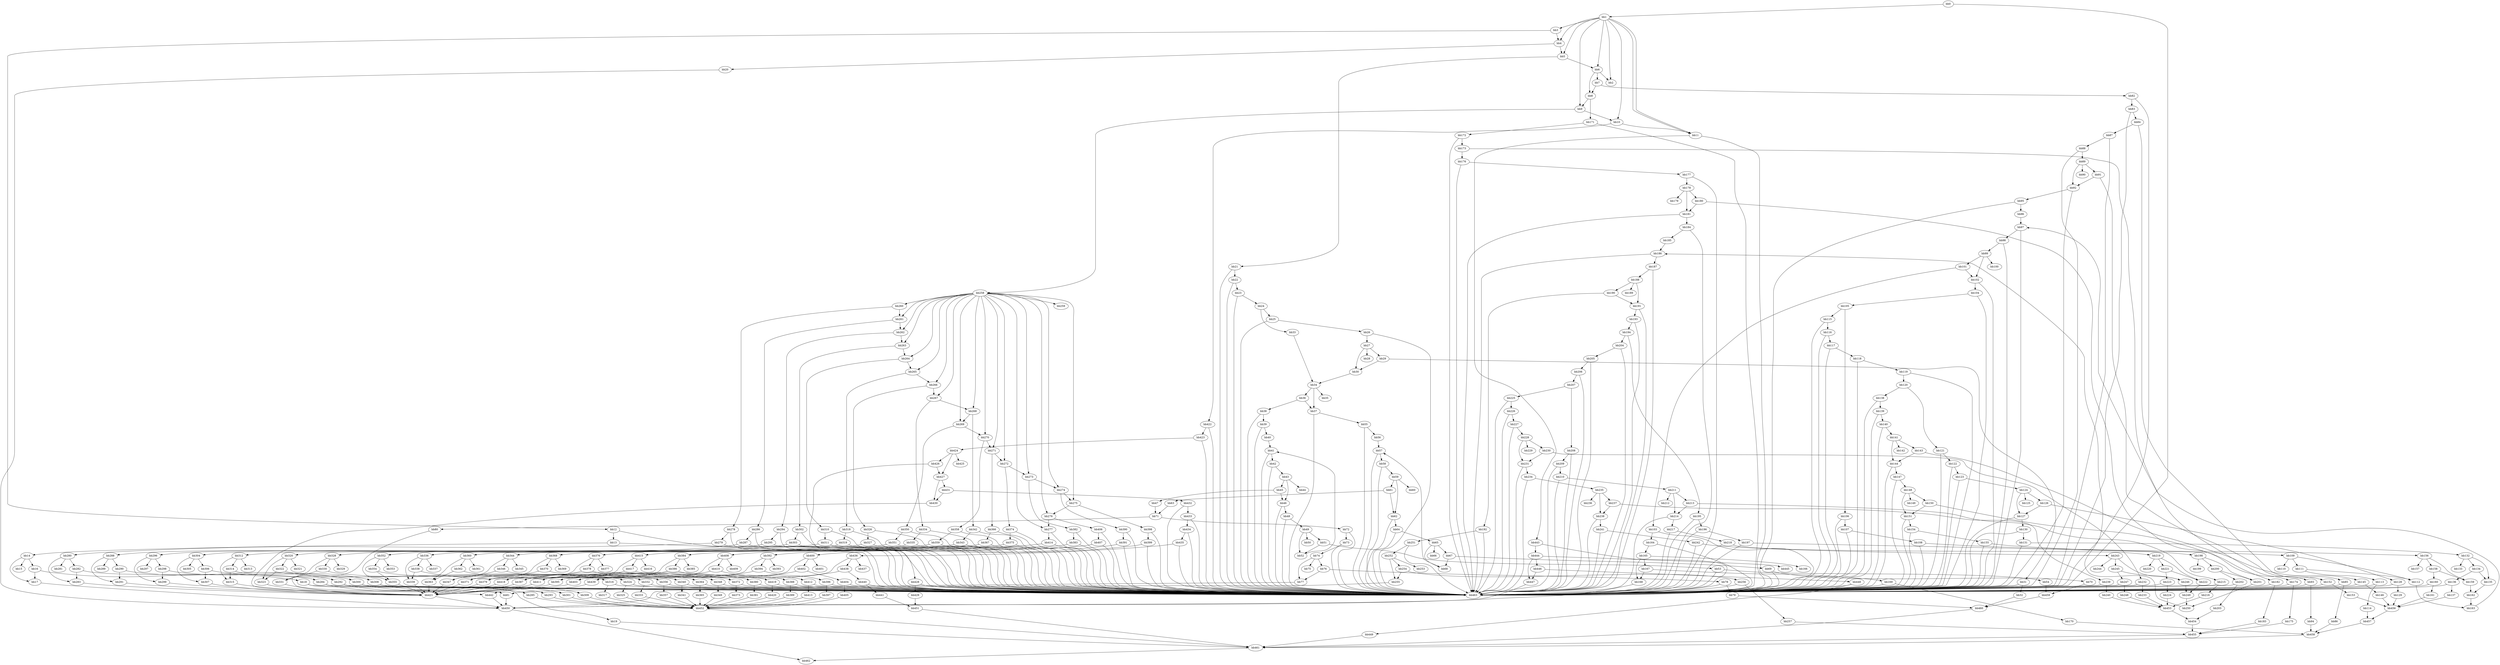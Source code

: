 digraph {
    0 [ label = "bb0\l" ]
    1 [ label = "bb1\l" ]
    2 [ label = "bb2\l" ]
    3 [ label = "bb3\l" ]
    4 [ label = "bb4\l" ]
    5 [ label = "bb5\l" ]
    6 [ label = "bb6\l" ]
    7 [ label = "bb7\l" ]
    8 [ label = "bb8\l" ]
    9 [ label = "bb9\l" ]
    10 [ label = "bb10\l" ]
    11 [ label = "bb11\l" ]
    12 [ label = "bb12\l" ]
    13 [ label = "bb13\l" ]
    14 [ label = "bb14\l" ]
    15 [ label = "bb15\l" ]
    16 [ label = "bb16\l" ]
    17 [ label = "bb17\l" ]
    18 [ label = "bb18\l" ]
    19 [ label = "bb19\l" ]
    20 [ label = "bb20\l" ]
    21 [ label = "bb21\l" ]
    22 [ label = "bb22\l" ]
    23 [ label = "bb23\l" ]
    24 [ label = "bb24\l" ]
    25 [ label = "bb25\l" ]
    26 [ label = "bb26\l" ]
    27 [ label = "bb27\l" ]
    28 [ label = "bb28\l" ]
    29 [ label = "bb29\l" ]
    30 [ label = "bb30\l" ]
    31 [ label = "bb31\l" ]
    32 [ label = "bb32\l" ]
    33 [ label = "bb33\l" ]
    34 [ label = "bb34\l" ]
    35 [ label = "bb35\l" ]
    36 [ label = "bb36\l" ]
    37 [ label = "bb37\l" ]
    38 [ label = "bb38\l" ]
    39 [ label = "bb39\l" ]
    40 [ label = "bb40\l" ]
    41 [ label = "bb41\l" ]
    42 [ label = "bb42\l" ]
    43 [ label = "bb43\l" ]
    44 [ label = "bb44\l" ]
    45 [ label = "bb45\l" ]
    46 [ label = "bb46\l" ]
    47 [ label = "bb47\l" ]
    48 [ label = "bb48\l" ]
    49 [ label = "bb49\l" ]
    50 [ label = "bb50\l" ]
    51 [ label = "bb51\l" ]
    52 [ label = "bb52\l" ]
    53 [ label = "bb53\l" ]
    54 [ label = "bb54\l" ]
    55 [ label = "bb55\l" ]
    56 [ label = "bb56\l" ]
    57 [ label = "bb57\l" ]
    58 [ label = "bb58\l" ]
    59 [ label = "bb59\l" ]
    60 [ label = "bb60\l" ]
    61 [ label = "bb61\l" ]
    62 [ label = "bb62\l" ]
    63 [ label = "bb63\l" ]
    64 [ label = "bb64\l" ]
    65 [ label = "bb65\l" ]
    66 [ label = "bb66\l" ]
    67 [ label = "bb67\l" ]
    68 [ label = "bb68\l" ]
    69 [ label = "bb69\l" ]
    70 [ label = "bb70\l" ]
    71 [ label = "bb71\l" ]
    72 [ label = "bb72\l" ]
    73 [ label = "bb73\l" ]
    74 [ label = "bb74\l" ]
    75 [ label = "bb75\l" ]
    76 [ label = "bb76\l" ]
    77 [ label = "bb77\l" ]
    78 [ label = "bb78\l" ]
    79 [ label = "bb79\l" ]
    80 [ label = "bb80\l" ]
    81 [ label = "bb81\l" ]
    82 [ label = "bb82\l" ]
    83 [ label = "bb83\l" ]
    84 [ label = "bb84\l" ]
    85 [ label = "bb85\l" ]
    86 [ label = "bb86\l" ]
    87 [ label = "bb87\l" ]
    88 [ label = "bb88\l" ]
    89 [ label = "bb89\l" ]
    90 [ label = "bb90\l" ]
    91 [ label = "bb91\l" ]
    92 [ label = "bb92\l" ]
    93 [ label = "bb93\l" ]
    94 [ label = "bb94\l" ]
    95 [ label = "bb95\l" ]
    96 [ label = "bb96\l" ]
    97 [ label = "bb97\l" ]
    98 [ label = "bb98\l" ]
    99 [ label = "bb99\l" ]
    100 [ label = "bb100\l" ]
    101 [ label = "bb101\l" ]
    102 [ label = "bb102\l" ]
    103 [ label = "bb103\l" ]
    104 [ label = "bb104\l" ]
    105 [ label = "bb105\l" ]
    106 [ label = "bb106\l" ]
    107 [ label = "bb107\l" ]
    108 [ label = "bb108\l" ]
    109 [ label = "bb109\l" ]
    110 [ label = "bb110\l" ]
    111 [ label = "bb111\l" ]
    112 [ label = "bb112\l" ]
    113 [ label = "bb113\l" ]
    114 [ label = "bb114\l" ]
    115 [ label = "bb115\l" ]
    116 [ label = "bb116\l" ]
    117 [ label = "bb117\l" ]
    118 [ label = "bb118\l" ]
    119 [ label = "bb119\l" ]
    120 [ label = "bb120\l" ]
    121 [ label = "bb121\l" ]
    122 [ label = "bb122\l" ]
    123 [ label = "bb123\l" ]
    124 [ label = "bb124\l" ]
    125 [ label = "bb125\l" ]
    126 [ label = "bb126\l" ]
    127 [ label = "bb127\l" ]
    128 [ label = "bb128\l" ]
    129 [ label = "bb129\l" ]
    130 [ label = "bb130\l" ]
    131 [ label = "bb131\l" ]
    132 [ label = "bb132\l" ]
    133 [ label = "bb133\l" ]
    134 [ label = "bb134\l" ]
    135 [ label = "bb135\l" ]
    136 [ label = "bb136\l" ]
    137 [ label = "bb137\l" ]
    138 [ label = "bb138\l" ]
    139 [ label = "bb139\l" ]
    140 [ label = "bb140\l" ]
    141 [ label = "bb141\l" ]
    142 [ label = "bb142\l" ]
    143 [ label = "bb143\l" ]
    144 [ label = "bb144\l" ]
    145 [ label = "bb145\l" ]
    146 [ label = "bb146\l" ]
    147 [ label = "bb147\l" ]
    148 [ label = "bb148\l" ]
    149 [ label = "bb149\l" ]
    150 [ label = "bb150\l" ]
    151 [ label = "bb151\l" ]
    152 [ label = "bb152\l" ]
    153 [ label = "bb153\l" ]
    154 [ label = "bb154\l" ]
    155 [ label = "bb155\l" ]
    156 [ label = "bb156\l" ]
    157 [ label = "bb157\l" ]
    158 [ label = "bb158\l" ]
    159 [ label = "bb159\l" ]
    160 [ label = "bb160\l" ]
    161 [ label = "bb161\l" ]
    162 [ label = "bb162\l" ]
    163 [ label = "bb163\l" ]
    164 [ label = "bb164\l" ]
    165 [ label = "bb165\l" ]
    166 [ label = "bb166\l" ]
    167 [ label = "bb167\l" ]
    168 [ label = "bb168\l" ]
    169 [ label = "bb169\l" ]
    170 [ label = "bb170\l" ]
    171 [ label = "bb171\l" ]
    172 [ label = "bb172\l" ]
    173 [ label = "bb173\l" ]
    174 [ label = "bb174\l" ]
    175 [ label = "bb175\l" ]
    176 [ label = "bb176\l" ]
    177 [ label = "bb177\l" ]
    178 [ label = "bb178\l" ]
    179 [ label = "bb179\l" ]
    180 [ label = "bb180\l" ]
    181 [ label = "bb181\l" ]
    182 [ label = "bb182\l" ]
    183 [ label = "bb183\l" ]
    184 [ label = "bb184\l" ]
    185 [ label = "bb185\l" ]
    186 [ label = "bb186\l" ]
    187 [ label = "bb187\l" ]
    188 [ label = "bb188\l" ]
    189 [ label = "bb189\l" ]
    190 [ label = "bb190\l" ]
    191 [ label = "bb191\l" ]
    192 [ label = "bb192\l" ]
    193 [ label = "bb193\l" ]
    194 [ label = "bb194\l" ]
    195 [ label = "bb195\l" ]
    196 [ label = "bb196\l" ]
    197 [ label = "bb197\l" ]
    198 [ label = "bb198\l" ]
    199 [ label = "bb199\l" ]
    200 [ label = "bb200\l" ]
    201 [ label = "bb201\l" ]
    202 [ label = "bb202\l" ]
    203 [ label = "bb203\l" ]
    204 [ label = "bb204\l" ]
    205 [ label = "bb205\l" ]
    206 [ label = "bb206\l" ]
    207 [ label = "bb207\l" ]
    208 [ label = "bb208\l" ]
    209 [ label = "bb209\l" ]
    210 [ label = "bb210\l" ]
    211 [ label = "bb211\l" ]
    212 [ label = "bb212\l" ]
    213 [ label = "bb213\l" ]
    214 [ label = "bb214\l" ]
    215 [ label = "bb215\l" ]
    216 [ label = "bb216\l" ]
    217 [ label = "bb217\l" ]
    218 [ label = "bb218\l" ]
    219 [ label = "bb219\l" ]
    220 [ label = "bb220\l" ]
    221 [ label = "bb221\l" ]
    222 [ label = "bb222\l" ]
    223 [ label = "bb223\l" ]
    224 [ label = "bb224\l" ]
    225 [ label = "bb225\l" ]
    226 [ label = "bb226\l" ]
    227 [ label = "bb227\l" ]
    228 [ label = "bb228\l" ]
    229 [ label = "bb229\l" ]
    230 [ label = "bb230\l" ]
    231 [ label = "bb231\l" ]
    232 [ label = "bb232\l" ]
    233 [ label = "bb233\l" ]
    234 [ label = "bb234\l" ]
    235 [ label = "bb235\l" ]
    236 [ label = "bb236\l" ]
    237 [ label = "bb237\l" ]
    238 [ label = "bb238\l" ]
    239 [ label = "bb239\l" ]
    240 [ label = "bb240\l" ]
    241 [ label = "bb241\l" ]
    242 [ label = "bb242\l" ]
    243 [ label = "bb243\l" ]
    244 [ label = "bb244\l" ]
    245 [ label = "bb245\l" ]
    246 [ label = "bb246\l" ]
    247 [ label = "bb247\l" ]
    248 [ label = "bb248\l" ]
    249 [ label = "bb249\l" ]
    250 [ label = "bb250\l" ]
    251 [ label = "bb251\l" ]
    252 [ label = "bb252\l" ]
    253 [ label = "bb253\l" ]
    254 [ label = "bb254\l" ]
    255 [ label = "bb255\l" ]
    256 [ label = "bb256\l" ]
    257 [ label = "bb257\l" ]
    258 [ label = "bb258\l" ]
    259 [ label = "bb259\l" ]
    260 [ label = "bb260\l" ]
    261 [ label = "bb261\l" ]
    262 [ label = "bb262\l" ]
    263 [ label = "bb263\l" ]
    264 [ label = "bb264\l" ]
    265 [ label = "bb265\l" ]
    266 [ label = "bb266\l" ]
    267 [ label = "bb267\l" ]
    268 [ label = "bb268\l" ]
    269 [ label = "bb269\l" ]
    270 [ label = "bb270\l" ]
    271 [ label = "bb271\l" ]
    272 [ label = "bb272\l" ]
    273 [ label = "bb273\l" ]
    274 [ label = "bb274\l" ]
    275 [ label = "bb275\l" ]
    276 [ label = "bb276\l" ]
    277 [ label = "bb277\l" ]
    278 [ label = "bb278\l" ]
    279 [ label = "bb279\l" ]
    280 [ label = "bb280\l" ]
    281 [ label = "bb281\l" ]
    282 [ label = "bb282\l" ]
    283 [ label = "bb283\l" ]
    284 [ label = "bb284\l" ]
    285 [ label = "bb285\l" ]
    286 [ label = "bb286\l" ]
    287 [ label = "bb287\l" ]
    288 [ label = "bb288\l" ]
    289 [ label = "bb289\l" ]
    290 [ label = "bb290\l" ]
    291 [ label = "bb291\l" ]
    292 [ label = "bb292\l" ]
    293 [ label = "bb293\l" ]
    294 [ label = "bb294\l" ]
    295 [ label = "bb295\l" ]
    296 [ label = "bb296\l" ]
    297 [ label = "bb297\l" ]
    298 [ label = "bb298\l" ]
    299 [ label = "bb299\l" ]
    300 [ label = "bb300\l" ]
    301 [ label = "bb301\l" ]
    302 [ label = "bb302\l" ]
    303 [ label = "bb303\l" ]
    304 [ label = "bb304\l" ]
    305 [ label = "bb305\l" ]
    306 [ label = "bb306\l" ]
    307 [ label = "bb307\l" ]
    308 [ label = "bb308\l" ]
    309 [ label = "bb309\l" ]
    310 [ label = "bb310\l" ]
    311 [ label = "bb311\l" ]
    312 [ label = "bb312\l" ]
    313 [ label = "bb313\l" ]
    314 [ label = "bb314\l" ]
    315 [ label = "bb315\l" ]
    316 [ label = "bb316\l" ]
    317 [ label = "bb317\l" ]
    318 [ label = "bb318\l" ]
    319 [ label = "bb319\l" ]
    320 [ label = "bb320\l" ]
    321 [ label = "bb321\l" ]
    322 [ label = "bb322\l" ]
    323 [ label = "bb323\l" ]
    324 [ label = "bb324\l" ]
    325 [ label = "bb325\l" ]
    326 [ label = "bb326\l" ]
    327 [ label = "bb327\l" ]
    328 [ label = "bb328\l" ]
    329 [ label = "bb329\l" ]
    330 [ label = "bb330\l" ]
    331 [ label = "bb331\l" ]
    332 [ label = "bb332\l" ]
    333 [ label = "bb333\l" ]
    334 [ label = "bb334\l" ]
    335 [ label = "bb335\l" ]
    336 [ label = "bb336\l" ]
    337 [ label = "bb337\l" ]
    338 [ label = "bb338\l" ]
    339 [ label = "bb339\l" ]
    340 [ label = "bb340\l" ]
    341 [ label = "bb341\l" ]
    342 [ label = "bb342\l" ]
    343 [ label = "bb343\l" ]
    344 [ label = "bb344\l" ]
    345 [ label = "bb345\l" ]
    346 [ label = "bb346\l" ]
    347 [ label = "bb347\l" ]
    348 [ label = "bb348\l" ]
    349 [ label = "bb349\l" ]
    350 [ label = "bb350\l" ]
    351 [ label = "bb351\l" ]
    352 [ label = "bb352\l" ]
    353 [ label = "bb353\l" ]
    354 [ label = "bb354\l" ]
    355 [ label = "bb355\l" ]
    356 [ label = "bb356\l" ]
    357 [ label = "bb357\l" ]
    358 [ label = "bb358\l" ]
    359 [ label = "bb359\l" ]
    360 [ label = "bb360\l" ]
    361 [ label = "bb361\l" ]
    362 [ label = "bb362\l" ]
    363 [ label = "bb363\l" ]
    364 [ label = "bb364\l" ]
    365 [ label = "bb365\l" ]
    366 [ label = "bb366\l" ]
    367 [ label = "bb367\l" ]
    368 [ label = "bb368\l" ]
    369 [ label = "bb369\l" ]
    370 [ label = "bb370\l" ]
    371 [ label = "bb371\l" ]
    372 [ label = "bb372\l" ]
    373 [ label = "bb373\l" ]
    374 [ label = "bb374\l" ]
    375 [ label = "bb375\l" ]
    376 [ label = "bb376\l" ]
    377 [ label = "bb377\l" ]
    378 [ label = "bb378\l" ]
    379 [ label = "bb379\l" ]
    380 [ label = "bb380\l" ]
    381 [ label = "bb381\l" ]
    382 [ label = "bb382\l" ]
    383 [ label = "bb383\l" ]
    384 [ label = "bb384\l" ]
    385 [ label = "bb385\l" ]
    386 [ label = "bb386\l" ]
    387 [ label = "bb387\l" ]
    388 [ label = "bb388\l" ]
    389 [ label = "bb389\l" ]
    390 [ label = "bb390\l" ]
    391 [ label = "bb391\l" ]
    392 [ label = "bb392\l" ]
    393 [ label = "bb393\l" ]
    394 [ label = "bb394\l" ]
    395 [ label = "bb395\l" ]
    396 [ label = "bb396\l" ]
    397 [ label = "bb397\l" ]
    398 [ label = "bb398\l" ]
    399 [ label = "bb399\l" ]
    400 [ label = "bb400\l" ]
    401 [ label = "bb401\l" ]
    402 [ label = "bb402\l" ]
    403 [ label = "bb403\l" ]
    404 [ label = "bb404\l" ]
    405 [ label = "bb405\l" ]
    406 [ label = "bb406\l" ]
    407 [ label = "bb407\l" ]
    408 [ label = "bb408\l" ]
    409 [ label = "bb409\l" ]
    410 [ label = "bb410\l" ]
    411 [ label = "bb411\l" ]
    412 [ label = "bb412\l" ]
    413 [ label = "bb413\l" ]
    414 [ label = "bb414\l" ]
    415 [ label = "bb415\l" ]
    416 [ label = "bb416\l" ]
    417 [ label = "bb417\l" ]
    418 [ label = "bb418\l" ]
    419 [ label = "bb419\l" ]
    420 [ label = "bb420\l" ]
    421 [ label = "bb421\l" ]
    422 [ label = "bb422\l" ]
    423 [ label = "bb423\l" ]
    424 [ label = "bb424\l" ]
    425 [ label = "bb425\l" ]
    426 [ label = "bb426\l" ]
    427 [ label = "bb427\l" ]
    428 [ label = "bb428\l" ]
    429 [ label = "bb429\l" ]
    430 [ label = "bb430\l" ]
    431 [ label = "bb431\l" ]
    432 [ label = "bb432\l" ]
    433 [ label = "bb433\l" ]
    434 [ label = "bb434\l" ]
    435 [ label = "bb435\l" ]
    436 [ label = "bb436\l" ]
    437 [ label = "bb437\l" ]
    438 [ label = "bb438\l" ]
    439 [ label = "bb439\l" ]
    440 [ label = "bb440\l" ]
    441 [ label = "bb441\l" ]
    442 [ label = "bb442\l" ]
    443 [ label = "bb443\l" ]
    444 [ label = "bb444\l" ]
    445 [ label = "bb445\l" ]
    446 [ label = "bb446\l" ]
    447 [ label = "bb447\l" ]
    448 [ label = "bb448\l" ]
    449 [ label = "bb449\l" ]
    450 [ label = "bb450\l" ]
    451 [ label = "bb451\l" ]
    452 [ label = "bb452\l" ]
    453 [ label = "bb453\l" ]
    454 [ label = "bb454\l" ]
    455 [ label = "bb455\l" ]
    456 [ label = "bb456\l" ]
    457 [ label = "bb457\l" ]
    458 [ label = "bb458\l" ]
    459 [ label = "bb459\l" ]
    460 [ label = "bb460\l" ]
    461 [ label = "bb461\l" ]
    462 [ label = "bb462\l" ]
    463 [ label = "bb463\l" ]
    0 -> 1 [ ]
    0 -> 463 [ ]
    1 -> 2 [ ]
    1 -> 3 [ ]
    1 -> 4 [ ]
    1 -> 5 [ ]
    1 -> 6 [ ]
    1 -> 9 [ ]
    1 -> 10 [ ]
    1 -> 11 [ ]
    1 -> 11 [ ]
    3 -> 4 [ ]
    3 -> 12 [ ]
    4 -> 5 [ ]
    4 -> 20 [ ]
    5 -> 6 [ ]
    5 -> 21 [ ]
    6 -> 2 [ ]
    6 -> 7 [ ]
    6 -> 8 [ ]
    7 -> 8 [ ]
    7 -> 82 [ ]
    8 -> 9 [ ]
    8 -> 171 [ ]
    9 -> 10 [ ]
    9 -> 258 [ ]
    10 -> 11 [ ]
    10 -> 422 [ ]
    11 -> 443 [ ]
    11 -> 463 [ ]
    12 -> 13 [ ]
    12 -> 463 [ ]
    13 -> 14 [ ]
    13 -> 463 [ ]
    14 -> 15 [ ]
    14 -> 16 [ ]
    14 -> 17 [ ]
    16 -> 17 [ ]
    16 -> 18 [ ]
    17 -> 450 [ ]
    18 -> 19 [ ]
    18 -> 463 [ ]
    19 -> 461 [ ]
    20 -> 450 [ ]
    21 -> 22 [ ]
    21 -> 463 [ ]
    22 -> 23 [ ]
    22 -> 463 [ ]
    23 -> 24 [ ]
    23 -> 463 [ ]
    24 -> 25 [ ]
    24 -> 33 [ ]
    25 -> 26 [ ]
    25 -> 463 [ ]
    26 -> 27 [ ]
    26 -> 463 [ ]
    27 -> 28 [ ]
    27 -> 29 [ ]
    27 -> 30 [ ]
    29 -> 30 [ ]
    29 -> 31 [ ]
    30 -> 34 [ ]
    31 -> 32 [ ]
    31 -> 463 [ ]
    32 -> 460 [ ]
    33 -> 34 [ ]
    34 -> 35 [ ]
    34 -> 36 [ ]
    34 -> 37 [ ]
    36 -> 37 [ ]
    36 -> 38 [ ]
    37 -> 55 [ ]
    37 -> 463 [ ]
    38 -> 39 [ ]
    38 -> 463 [ ]
    39 -> 40 [ ]
    39 -> 463 [ ]
    40 -> 41 [ ]
    41 -> 42 [ ]
    41 -> 463 [ ]
    42 -> 43 [ ]
    42 -> 463 [ ]
    43 -> 44 [ ]
    43 -> 45 [ ]
    43 -> 46 [ ]
    45 -> 46 [ ]
    45 -> 47 [ ]
    46 -> 48 [ ]
    46 -> 463 [ ]
    47 -> 71 [ ]
    48 -> 49 [ ]
    48 -> 463 [ ]
    49 -> 50 [ ]
    49 -> 51 [ ]
    49 -> 52 [ ]
    51 -> 52 [ ]
    51 -> 53 [ ]
    52 -> 41 [ ]
    53 -> 54 [ ]
    53 -> 463 [ ]
    54 -> 459 [ ]
    55 -> 56 [ ]
    55 -> 463 [ ]
    56 -> 57 [ ]
    57 -> 58 [ ]
    57 -> 463 [ ]
    58 -> 59 [ ]
    58 -> 463 [ ]
    59 -> 60 [ ]
    59 -> 61 [ ]
    59 -> 62 [ ]
    61 -> 62 [ ]
    61 -> 63 [ ]
    62 -> 64 [ ]
    62 -> 463 [ ]
    63 -> 71 [ ]
    64 -> 65 [ ]
    64 -> 463 [ ]
    65 -> 66 [ ]
    65 -> 67 [ ]
    65 -> 68 [ ]
    67 -> 68 [ ]
    67 -> 69 [ ]
    68 -> 57 [ ]
    69 -> 70 [ ]
    69 -> 463 [ ]
    70 -> 459 [ ]
    71 -> 72 [ ]
    71 -> 80 [ ]
    72 -> 73 [ ]
    72 -> 463 [ ]
    73 -> 74 [ ]
    73 -> 463 [ ]
    74 -> 75 [ ]
    74 -> 76 [ ]
    74 -> 77 [ ]
    76 -> 77 [ ]
    76 -> 78 [ ]
    77 -> 81 [ ]
    78 -> 79 [ ]
    78 -> 463 [ ]
    79 -> 460 [ ]
    80 -> 81 [ ]
    81 -> 450 [ ]
    82 -> 83 [ ]
    82 -> 463 [ ]
    83 -> 84 [ ]
    83 -> 463 [ ]
    84 -> 85 [ ]
    84 -> 87 [ ]
    85 -> 86 [ ]
    85 -> 463 [ ]
    86 -> 458 [ ]
    87 -> 88 [ ]
    87 -> 463 [ ]
    88 -> 89 [ ]
    88 -> 463 [ ]
    89 -> 90 [ ]
    89 -> 91 [ ]
    89 -> 92 [ ]
    91 -> 92 [ ]
    91 -> 93 [ ]
    92 -> 95 [ ]
    92 -> 463 [ ]
    93 -> 94 [ ]
    93 -> 463 [ ]
    94 -> 458 [ ]
    95 -> 96 [ ]
    95 -> 463 [ ]
    96 -> 97 [ ]
    97 -> 98 [ ]
    97 -> 463 [ ]
    98 -> 99 [ ]
    98 -> 463 [ ]
    99 -> 100 [ ]
    99 -> 101 [ ]
    99 -> 102 [ ]
    101 -> 102 [ ]
    101 -> 103 [ ]
    102 -> 104 [ ]
    102 -> 463 [ ]
    103 -> 164 [ ]
    103 -> 463 [ ]
    104 -> 105 [ ]
    104 -> 463 [ ]
    105 -> 106 [ ]
    105 -> 115 [ ]
    106 -> 107 [ ]
    106 -> 463 [ ]
    107 -> 108 [ ]
    107 -> 463 [ ]
    108 -> 109 [ ]
    108 -> 463 [ ]
    109 -> 110 [ ]
    109 -> 111 [ ]
    109 -> 112 [ ]
    111 -> 112 [ ]
    111 -> 113 [ ]
    112 -> 163 [ ]
    113 -> 114 [ ]
    113 -> 463 [ ]
    114 -> 457 [ ]
    115 -> 116 [ ]
    115 -> 463 [ ]
    116 -> 117 [ ]
    116 -> 463 [ ]
    117 -> 118 [ ]
    117 -> 463 [ ]
    118 -> 119 [ ]
    118 -> 463 [ ]
    119 -> 120 [ ]
    119 -> 463 [ ]
    120 -> 121 [ ]
    120 -> 138 [ ]
    121 -> 122 [ ]
    121 -> 463 [ ]
    122 -> 123 [ ]
    122 -> 463 [ ]
    123 -> 124 [ ]
    123 -> 463 [ ]
    124 -> 125 [ ]
    124 -> 126 [ ]
    124 -> 127 [ ]
    126 -> 127 [ ]
    126 -> 128 [ ]
    127 -> 130 [ ]
    127 -> 463 [ ]
    128 -> 129 [ ]
    128 -> 463 [ ]
    129 -> 456 [ ]
    130 -> 131 [ ]
    130 -> 463 [ ]
    131 -> 132 [ ]
    131 -> 463 [ ]
    132 -> 133 [ ]
    132 -> 134 [ ]
    132 -> 135 [ ]
    134 -> 135 [ ]
    134 -> 136 [ ]
    135 -> 162 [ ]
    136 -> 137 [ ]
    136 -> 463 [ ]
    137 -> 456 [ ]
    138 -> 139 [ ]
    138 -> 463 [ ]
    139 -> 140 [ ]
    139 -> 463 [ ]
    140 -> 141 [ ]
    140 -> 463 [ ]
    141 -> 142 [ ]
    141 -> 143 [ ]
    141 -> 144 [ ]
    143 -> 144 [ ]
    143 -> 145 [ ]
    144 -> 147 [ ]
    144 -> 463 [ ]
    145 -> 146 [ ]
    145 -> 463 [ ]
    146 -> 456 [ ]
    147 -> 148 [ ]
    147 -> 463 [ ]
    148 -> 149 [ ]
    148 -> 150 [ ]
    148 -> 151 [ ]
    150 -> 151 [ ]
    150 -> 152 [ ]
    151 -> 154 [ ]
    151 -> 463 [ ]
    152 -> 153 [ ]
    152 -> 463 [ ]
    153 -> 456 [ ]
    154 -> 155 [ ]
    154 -> 463 [ ]
    155 -> 156 [ ]
    155 -> 463 [ ]
    156 -> 157 [ ]
    156 -> 158 [ ]
    156 -> 159 [ ]
    158 -> 159 [ ]
    158 -> 160 [ ]
    159 -> 162 [ ]
    160 -> 161 [ ]
    160 -> 463 [ ]
    161 -> 456 [ ]
    162 -> 163 [ ]
    163 -> 97 [ ]
    164 -> 165 [ ]
    164 -> 463 [ ]
    165 -> 166 [ ]
    165 -> 167 [ ]
    165 -> 168 [ ]
    167 -> 168 [ ]
    167 -> 169 [ ]
    168 -> 450 [ ]
    169 -> 170 [ ]
    169 -> 463 [ ]
    170 -> 458 [ ]
    171 -> 172 [ ]
    171 -> 463 [ ]
    172 -> 173 [ ]
    172 -> 463 [ ]
    173 -> 174 [ ]
    173 -> 176 [ ]
    174 -> 175 [ ]
    174 -> 463 [ ]
    175 -> 455 [ ]
    176 -> 177 [ ]
    176 -> 463 [ ]
    177 -> 178 [ ]
    177 -> 463 [ ]
    178 -> 179 [ ]
    178 -> 180 [ ]
    178 -> 181 [ ]
    180 -> 181 [ ]
    180 -> 182 [ ]
    181 -> 184 [ ]
    181 -> 463 [ ]
    182 -> 183 [ ]
    182 -> 463 [ ]
    183 -> 455 [ ]
    184 -> 185 [ ]
    184 -> 463 [ ]
    185 -> 186 [ ]
    186 -> 187 [ ]
    186 -> 463 [ ]
    187 -> 188 [ ]
    187 -> 463 [ ]
    188 -> 189 [ ]
    188 -> 190 [ ]
    188 -> 191 [ ]
    190 -> 191 [ ]
    190 -> 192 [ ]
    191 -> 193 [ ]
    191 -> 463 [ ]
    192 -> 251 [ ]
    192 -> 463 [ ]
    193 -> 194 [ ]
    193 -> 463 [ ]
    194 -> 195 [ ]
    194 -> 204 [ ]
    195 -> 196 [ ]
    195 -> 463 [ ]
    196 -> 197 [ ]
    196 -> 463 [ ]
    197 -> 198 [ ]
    197 -> 463 [ ]
    198 -> 199 [ ]
    198 -> 200 [ ]
    198 -> 201 [ ]
    200 -> 201 [ ]
    200 -> 202 [ ]
    201 -> 250 [ ]
    202 -> 203 [ ]
    202 -> 463 [ ]
    203 -> 454 [ ]
    204 -> 205 [ ]
    204 -> 463 [ ]
    205 -> 206 [ ]
    205 -> 463 [ ]
    206 -> 207 [ ]
    206 -> 463 [ ]
    207 -> 208 [ ]
    207 -> 225 [ ]
    208 -> 209 [ ]
    208 -> 463 [ ]
    209 -> 210 [ ]
    209 -> 463 [ ]
    210 -> 211 [ ]
    210 -> 463 [ ]
    211 -> 212 [ ]
    211 -> 213 [ ]
    211 -> 214 [ ]
    213 -> 214 [ ]
    213 -> 215 [ ]
    214 -> 217 [ ]
    214 -> 463 [ ]
    215 -> 216 [ ]
    215 -> 463 [ ]
    216 -> 453 [ ]
    217 -> 218 [ ]
    217 -> 463 [ ]
    218 -> 219 [ ]
    218 -> 463 [ ]
    219 -> 220 [ ]
    219 -> 221 [ ]
    219 -> 222 [ ]
    221 -> 222 [ ]
    221 -> 223 [ ]
    222 -> 249 [ ]
    223 -> 224 [ ]
    223 -> 463 [ ]
    224 -> 453 [ ]
    225 -> 226 [ ]
    225 -> 463 [ ]
    226 -> 227 [ ]
    226 -> 463 [ ]
    227 -> 228 [ ]
    227 -> 463 [ ]
    228 -> 229 [ ]
    228 -> 230 [ ]
    228 -> 231 [ ]
    230 -> 231 [ ]
    230 -> 232 [ ]
    231 -> 234 [ ]
    231 -> 463 [ ]
    232 -> 233 [ ]
    232 -> 463 [ ]
    233 -> 453 [ ]
    234 -> 235 [ ]
    234 -> 463 [ ]
    235 -> 236 [ ]
    235 -> 237 [ ]
    235 -> 238 [ ]
    237 -> 238 [ ]
    237 -> 239 [ ]
    238 -> 241 [ ]
    238 -> 463 [ ]
    239 -> 240 [ ]
    239 -> 463 [ ]
    240 -> 453 [ ]
    241 -> 242 [ ]
    241 -> 463 [ ]
    242 -> 243 [ ]
    242 -> 463 [ ]
    243 -> 244 [ ]
    243 -> 245 [ ]
    243 -> 246 [ ]
    245 -> 246 [ ]
    245 -> 247 [ ]
    246 -> 249 [ ]
    247 -> 248 [ ]
    247 -> 463 [ ]
    248 -> 453 [ ]
    249 -> 250 [ ]
    250 -> 186 [ ]
    251 -> 252 [ ]
    251 -> 463 [ ]
    252 -> 253 [ ]
    252 -> 254 [ ]
    252 -> 255 [ ]
    254 -> 255 [ ]
    254 -> 256 [ ]
    255 -> 450 [ ]
    256 -> 257 [ ]
    256 -> 463 [ ]
    257 -> 455 [ ]
    258 -> 259 [ ]
    258 -> 260 [ ]
    258 -> 261 [ ]
    258 -> 262 [ ]
    258 -> 263 [ ]
    258 -> 264 [ ]
    258 -> 265 [ ]
    258 -> 266 [ ]
    258 -> 267 [ ]
    258 -> 268 [ ]
    258 -> 269 [ ]
    258 -> 270 [ ]
    258 -> 271 [ ]
    258 -> 272 [ ]
    258 -> 273 [ ]
    258 -> 274 [ ]
    258 -> 275 [ ]
    258 -> 276 [ ]
    258 -> 277 [ ]
    260 -> 261 [ ]
    260 -> 278 [ ]
    261 -> 262 [ ]
    261 -> 286 [ ]
    262 -> 263 [ ]
    262 -> 294 [ ]
    263 -> 264 [ ]
    263 -> 302 [ ]
    264 -> 265 [ ]
    264 -> 310 [ ]
    265 -> 266 [ ]
    265 -> 318 [ ]
    266 -> 267 [ ]
    266 -> 326 [ ]
    267 -> 268 [ ]
    267 -> 334 [ ]
    268 -> 269 [ ]
    268 -> 342 [ ]
    269 -> 270 [ ]
    269 -> 350 [ ]
    270 -> 271 [ ]
    270 -> 358 [ ]
    271 -> 272 [ ]
    271 -> 366 [ ]
    272 -> 273 [ ]
    272 -> 374 [ ]
    273 -> 274 [ ]
    273 -> 382 [ ]
    274 -> 275 [ ]
    274 -> 390 [ ]
    275 -> 276 [ ]
    275 -> 398 [ ]
    276 -> 277 [ ]
    276 -> 406 [ ]
    277 -> 414 [ ]
    277 -> 463 [ ]
    278 -> 279 [ ]
    278 -> 463 [ ]
    279 -> 280 [ ]
    279 -> 463 [ ]
    280 -> 281 [ ]
    280 -> 282 [ ]
    280 -> 283 [ ]
    282 -> 283 [ ]
    282 -> 284 [ ]
    283 -> 421 [ ]
    284 -> 285 [ ]
    284 -> 463 [ ]
    285 -> 452 [ ]
    286 -> 287 [ ]
    286 -> 463 [ ]
    287 -> 288 [ ]
    287 -> 463 [ ]
    288 -> 289 [ ]
    288 -> 290 [ ]
    288 -> 291 [ ]
    290 -> 291 [ ]
    290 -> 292 [ ]
    291 -> 421 [ ]
    292 -> 293 [ ]
    292 -> 463 [ ]
    293 -> 452 [ ]
    294 -> 295 [ ]
    294 -> 463 [ ]
    295 -> 296 [ ]
    295 -> 463 [ ]
    296 -> 297 [ ]
    296 -> 298 [ ]
    296 -> 299 [ ]
    298 -> 299 [ ]
    298 -> 300 [ ]
    299 -> 421 [ ]
    300 -> 301 [ ]
    300 -> 463 [ ]
    301 -> 452 [ ]
    302 -> 303 [ ]
    302 -> 463 [ ]
    303 -> 304 [ ]
    303 -> 463 [ ]
    304 -> 305 [ ]
    304 -> 306 [ ]
    304 -> 307 [ ]
    306 -> 307 [ ]
    306 -> 308 [ ]
    307 -> 421 [ ]
    308 -> 309 [ ]
    308 -> 463 [ ]
    309 -> 452 [ ]
    310 -> 311 [ ]
    310 -> 463 [ ]
    311 -> 312 [ ]
    311 -> 463 [ ]
    312 -> 313 [ ]
    312 -> 314 [ ]
    312 -> 315 [ ]
    314 -> 315 [ ]
    314 -> 316 [ ]
    315 -> 421 [ ]
    316 -> 317 [ ]
    316 -> 463 [ ]
    317 -> 452 [ ]
    318 -> 319 [ ]
    318 -> 463 [ ]
    319 -> 320 [ ]
    319 -> 463 [ ]
    320 -> 321 [ ]
    320 -> 322 [ ]
    320 -> 323 [ ]
    322 -> 323 [ ]
    322 -> 324 [ ]
    323 -> 421 [ ]
    324 -> 325 [ ]
    324 -> 463 [ ]
    325 -> 452 [ ]
    326 -> 327 [ ]
    326 -> 463 [ ]
    327 -> 328 [ ]
    327 -> 463 [ ]
    328 -> 329 [ ]
    328 -> 330 [ ]
    328 -> 331 [ ]
    330 -> 331 [ ]
    330 -> 332 [ ]
    331 -> 421 [ ]
    332 -> 333 [ ]
    332 -> 463 [ ]
    333 -> 452 [ ]
    334 -> 335 [ ]
    334 -> 463 [ ]
    335 -> 336 [ ]
    335 -> 463 [ ]
    336 -> 337 [ ]
    336 -> 338 [ ]
    336 -> 339 [ ]
    338 -> 339 [ ]
    338 -> 340 [ ]
    339 -> 421 [ ]
    340 -> 341 [ ]
    340 -> 463 [ ]
    341 -> 452 [ ]
    342 -> 343 [ ]
    342 -> 463 [ ]
    343 -> 344 [ ]
    343 -> 463 [ ]
    344 -> 345 [ ]
    344 -> 346 [ ]
    344 -> 347 [ ]
    346 -> 347 [ ]
    346 -> 348 [ ]
    347 -> 421 [ ]
    348 -> 349 [ ]
    348 -> 463 [ ]
    349 -> 452 [ ]
    350 -> 351 [ ]
    350 -> 463 [ ]
    351 -> 352 [ ]
    351 -> 463 [ ]
    352 -> 353 [ ]
    352 -> 354 [ ]
    352 -> 355 [ ]
    354 -> 355 [ ]
    354 -> 356 [ ]
    355 -> 421 [ ]
    356 -> 357 [ ]
    356 -> 463 [ ]
    357 -> 452 [ ]
    358 -> 359 [ ]
    358 -> 463 [ ]
    359 -> 360 [ ]
    359 -> 463 [ ]
    360 -> 361 [ ]
    360 -> 362 [ ]
    360 -> 363 [ ]
    362 -> 363 [ ]
    362 -> 364 [ ]
    363 -> 421 [ ]
    364 -> 365 [ ]
    364 -> 463 [ ]
    365 -> 452 [ ]
    366 -> 367 [ ]
    366 -> 463 [ ]
    367 -> 368 [ ]
    367 -> 463 [ ]
    368 -> 369 [ ]
    368 -> 370 [ ]
    368 -> 371 [ ]
    370 -> 371 [ ]
    370 -> 372 [ ]
    371 -> 421 [ ]
    372 -> 373 [ ]
    372 -> 463 [ ]
    373 -> 452 [ ]
    374 -> 375 [ ]
    374 -> 463 [ ]
    375 -> 376 [ ]
    375 -> 463 [ ]
    376 -> 377 [ ]
    376 -> 378 [ ]
    376 -> 379 [ ]
    378 -> 379 [ ]
    378 -> 380 [ ]
    379 -> 421 [ ]
    380 -> 381 [ ]
    380 -> 463 [ ]
    381 -> 452 [ ]
    382 -> 383 [ ]
    382 -> 463 [ ]
    383 -> 384 [ ]
    383 -> 463 [ ]
    384 -> 385 [ ]
    384 -> 386 [ ]
    384 -> 387 [ ]
    386 -> 387 [ ]
    386 -> 388 [ ]
    387 -> 421 [ ]
    388 -> 389 [ ]
    388 -> 463 [ ]
    389 -> 452 [ ]
    390 -> 391 [ ]
    390 -> 463 [ ]
    391 -> 392 [ ]
    391 -> 463 [ ]
    392 -> 393 [ ]
    392 -> 394 [ ]
    392 -> 395 [ ]
    394 -> 395 [ ]
    394 -> 396 [ ]
    395 -> 421 [ ]
    396 -> 397 [ ]
    396 -> 463 [ ]
    397 -> 452 [ ]
    398 -> 399 [ ]
    398 -> 463 [ ]
    399 -> 400 [ ]
    399 -> 463 [ ]
    400 -> 401 [ ]
    400 -> 402 [ ]
    400 -> 403 [ ]
    402 -> 403 [ ]
    402 -> 404 [ ]
    403 -> 421 [ ]
    404 -> 405 [ ]
    404 -> 463 [ ]
    405 -> 452 [ ]
    406 -> 407 [ ]
    406 -> 463 [ ]
    407 -> 408 [ ]
    407 -> 463 [ ]
    408 -> 409 [ ]
    408 -> 410 [ ]
    408 -> 411 [ ]
    410 -> 411 [ ]
    410 -> 412 [ ]
    411 -> 421 [ ]
    412 -> 413 [ ]
    412 -> 463 [ ]
    413 -> 452 [ ]
    414 -> 415 [ ]
    414 -> 463 [ ]
    415 -> 416 [ ]
    415 -> 417 [ ]
    415 -> 418 [ ]
    417 -> 418 [ ]
    417 -> 419 [ ]
    418 -> 421 [ ]
    419 -> 420 [ ]
    419 -> 463 [ ]
    420 -> 452 [ ]
    421 -> 450 [ ]
    422 -> 423 [ ]
    422 -> 463 [ ]
    423 -> 424 [ ]
    423 -> 463 [ ]
    424 -> 425 [ ]
    424 -> 426 [ ]
    424 -> 427 [ ]
    426 -> 427 [ ]
    426 -> 428 [ ]
    427 -> 430 [ ]
    427 -> 431 [ ]
    428 -> 429 [ ]
    428 -> 463 [ ]
    429 -> 451 [ ]
    430 -> 442 [ ]
    431 -> 430 [ ]
    431 -> 432 [ ]
    432 -> 433 [ ]
    432 -> 463 [ ]
    433 -> 434 [ ]
    433 -> 463 [ ]
    434 -> 435 [ ]
    434 -> 463 [ ]
    435 -> 436 [ ]
    435 -> 463 [ ]
    436 -> 437 [ ]
    436 -> 438 [ ]
    436 -> 439 [ ]
    438 -> 439 [ ]
    438 -> 440 [ ]
    439 -> 442 [ ]
    440 -> 441 [ ]
    440 -> 463 [ ]
    441 -> 451 [ ]
    442 -> 450 [ ]
    443 -> 444 [ ]
    443 -> 463 [ ]
    444 -> 445 [ ]
    444 -> 446 [ ]
    444 -> 447 [ ]
    446 -> 447 [ ]
    446 -> 448 [ ]
    447 -> 450 [ ]
    448 -> 449 [ ]
    448 -> 463 [ ]
    449 -> 461 [ ]
    450 -> 462 [ ]
    451 -> 461 [ ]
    452 -> 461 [ ]
    453 -> 454 [ ]
    454 -> 455 [ ]
    455 -> 461 [ ]
    456 -> 457 [ ]
    457 -> 458 [ ]
    458 -> 461 [ ]
    459 -> 460 [ ]
    460 -> 461 [ ]
    461 -> 462 [ ]
}


